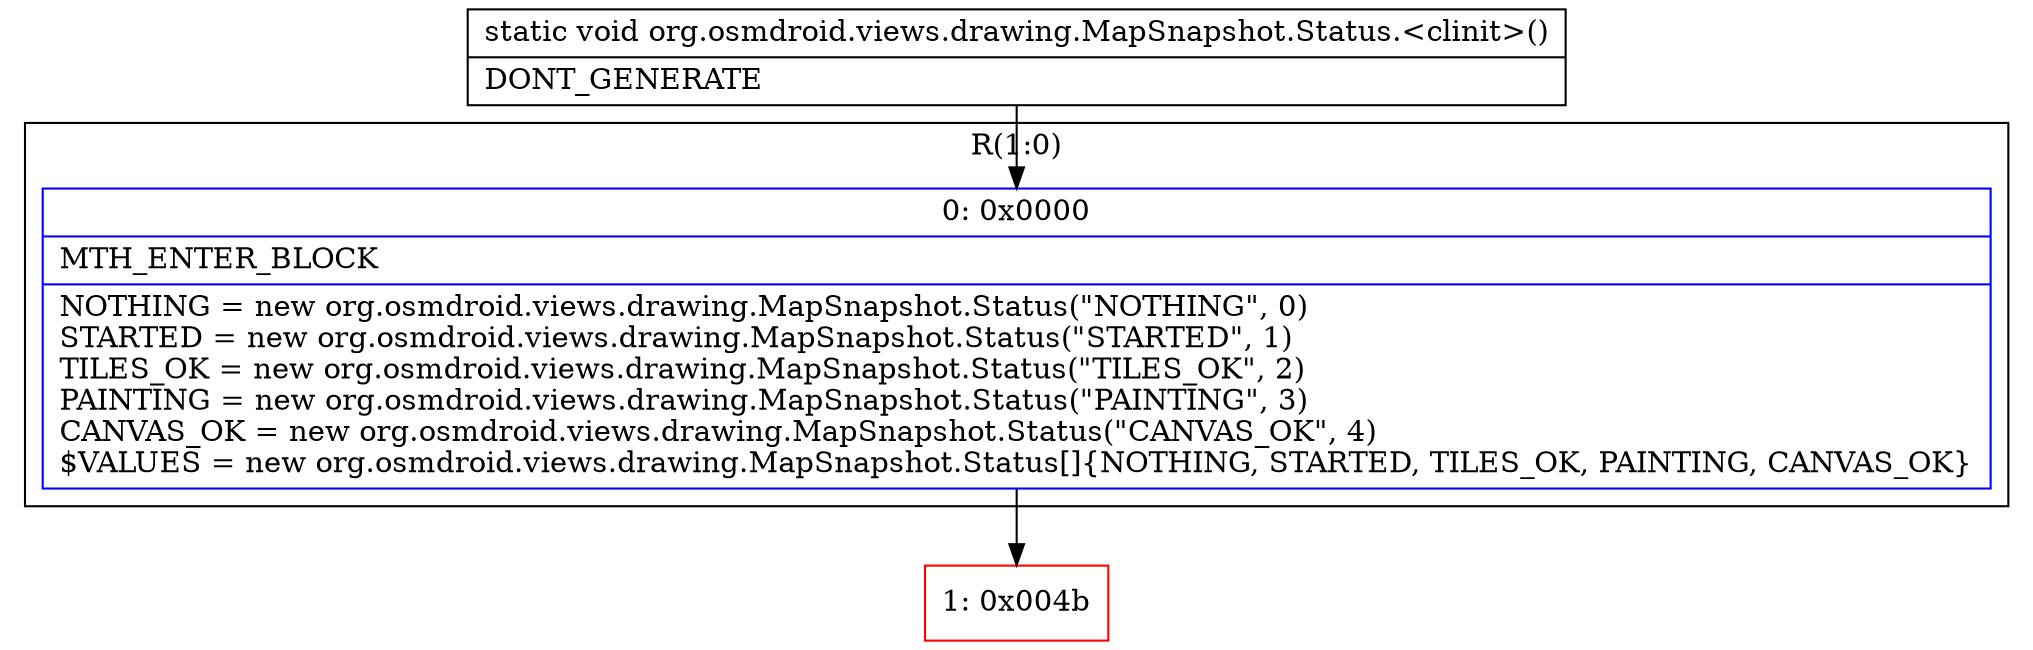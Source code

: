 digraph "CFG fororg.osmdroid.views.drawing.MapSnapshot.Status.\<clinit\>()V" {
subgraph cluster_Region_649633611 {
label = "R(1:0)";
node [shape=record,color=blue];
Node_0 [shape=record,label="{0\:\ 0x0000|MTH_ENTER_BLOCK\l|NOTHING = new org.osmdroid.views.drawing.MapSnapshot.Status(\"NOTHING\", 0)\lSTARTED = new org.osmdroid.views.drawing.MapSnapshot.Status(\"STARTED\", 1)\lTILES_OK = new org.osmdroid.views.drawing.MapSnapshot.Status(\"TILES_OK\", 2)\lPAINTING = new org.osmdroid.views.drawing.MapSnapshot.Status(\"PAINTING\", 3)\lCANVAS_OK = new org.osmdroid.views.drawing.MapSnapshot.Status(\"CANVAS_OK\", 4)\l$VALUES = new org.osmdroid.views.drawing.MapSnapshot.Status[]\{NOTHING, STARTED, TILES_OK, PAINTING, CANVAS_OK\}\l}"];
}
Node_1 [shape=record,color=red,label="{1\:\ 0x004b}"];
MethodNode[shape=record,label="{static void org.osmdroid.views.drawing.MapSnapshot.Status.\<clinit\>()  | DONT_GENERATE\l}"];
MethodNode -> Node_0;
Node_0 -> Node_1;
}

